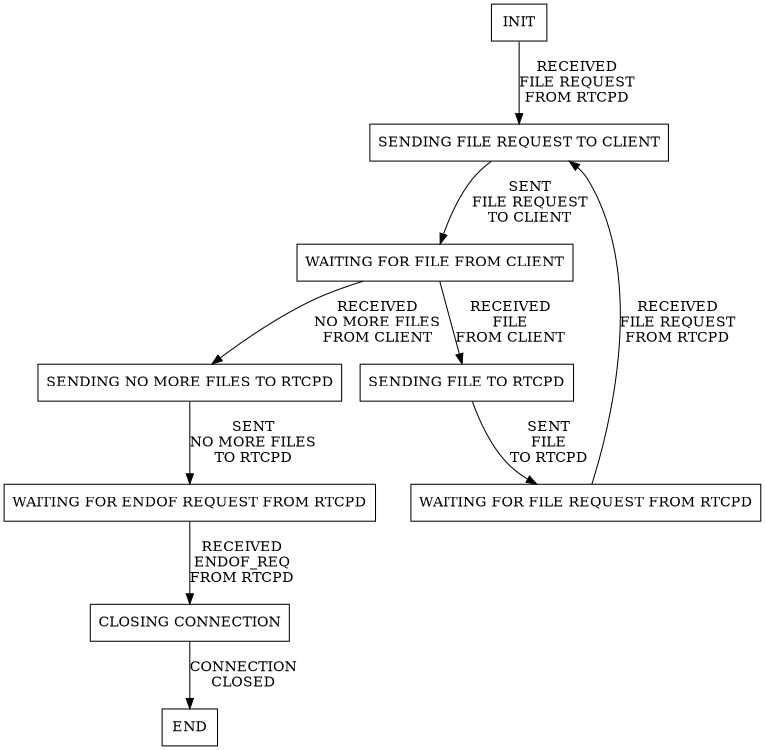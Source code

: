 digraph fstn {
  rankdir=TD;
  size="8,5"
  center=1
  node [shape = rectangle];
  "INIT"                                 -> "SENDING FILE REQUEST TO CLIENT"
    [ label = "RECEIVED\nFILE REQUEST\nFROM RTCPD"   ];
  "WAITING FOR FILE REQUEST FROM RTCPD"  -> "SENDING FILE REQUEST TO CLIENT"
    [ label = "RECEIVED\nFILE REQUEST\nFROM RTCPD"   ];
  "SENDING FILE REQUEST TO CLIENT"       -> "WAITING FOR FILE FROM CLIENT"
    [ label = "SENT\nFILE REQUEST\nTO CLIENT"        ];
  "WAITING FOR FILE FROM CLIENT"         -> "SENDING FILE TO RTCPD"
    [ label = "RECEIVED\nFILE\nFROM CLIENT"          ];
  "SENDING FILE TO RTCPD"                -> "WAITING FOR FILE REQUEST FROM RTCPD"
    [ label = "SENT\nFILE\nTO RTCPD"                 ];
  "WAITING FOR FILE FROM CLIENT"         -> "SENDING NO MORE FILES TO RTCPD"
    [ label = "RECEIVED\nNO MORE FILES\nFROM CLIENT" ];
  "SENDING NO MORE FILES TO RTCPD"       -> "WAITING FOR ENDOF REQUEST FROM RTCPD"
    [ label = "SENT\nNO MORE FILES\nTO RTCPD"        ];
  "WAITING FOR ENDOF REQUEST FROM RTCPD" -> "CLOSING CONNECTION"
    [ label = "RECEIVED\nENDOF_REQ\nFROM RTCPD"  ];
  "CLOSING CONNECTION"                   -> "END"
    [ label = "CONNECTION\nCLOSED"                   ];

}
